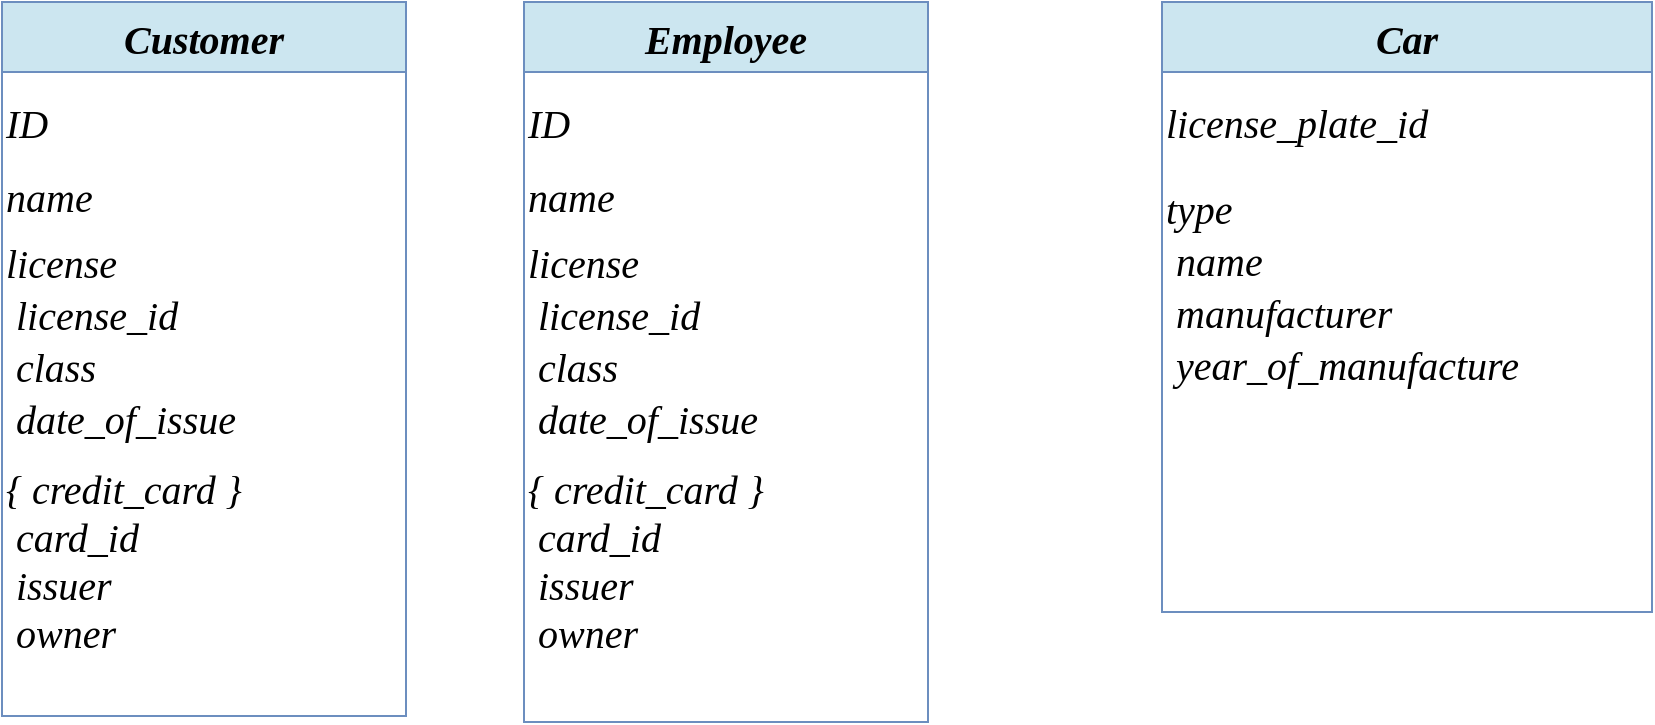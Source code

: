 <mxfile version="20.6.0" type="github">
  <diagram id="R2lEEEUBdFMjLlhIrx00" name="Page-1">
    <mxGraphModel dx="1530" dy="1292" grid="0" gridSize="10" guides="1" tooltips="1" connect="1" arrows="1" fold="1" page="1" pageScale="1" pageWidth="1654" pageHeight="1169" math="0" shadow="0" extFonts="Permanent Marker^https://fonts.googleapis.com/css?family=Permanent+Marker">
      <root>
        <mxCell id="0" />
        <mxCell id="1" parent="0" />
        <mxCell id="NqXaYbxikYc5zeVfJTju-1" value="&lt;font data-font-src=&quot;https://fonts.googleapis.com/css?family=Spectral&quot; face=&quot;Spectral&quot; style=&quot;font-size: 20px;&quot;&gt;&lt;i&gt;Customer&lt;/i&gt;&lt;/font&gt;" style="swimlane;whiteSpace=wrap;html=1;startSize=35;fillColor=#CCE6F0;strokeColor=#6c8ebf;" vertex="1" parent="1">
          <mxGeometry x="169" y="130" width="202" height="357" as="geometry" />
        </mxCell>
        <mxCell id="NqXaYbxikYc5zeVfJTju-6" value="&lt;font data-font-src=&quot;https://fonts.googleapis.com/css?family=Spectral&quot; face=&quot;Spectral&quot;&gt;&lt;i&gt;license&lt;br&gt;&lt;span style=&quot;white-space: pre;&quot;&gt;&lt;span style=&quot;white-space: pre;&quot;&gt;	&lt;/span&gt;license_id&lt;br&gt;&lt;span style=&quot;white-space: pre;&quot;&gt;	&lt;/span&gt;class&lt;br&gt;&lt;span style=&quot;white-space: pre;&quot;&gt;	&lt;/span&gt;date_of_issue&lt;br&gt;&lt;/span&gt;&lt;/i&gt;&lt;/font&gt;" style="text;html=1;align=left;verticalAlign=middle;resizable=0;points=[];autosize=1;strokeColor=none;fillColor=none;fontSize=20;fontFamily=Courier New;" vertex="1" parent="NqXaYbxikYc5zeVfJTju-1">
          <mxGeometry y="115" width="178" height="110" as="geometry" />
        </mxCell>
        <mxCell id="NqXaYbxikYc5zeVfJTju-3" value="&lt;font data-font-src=&quot;https://fonts.googleapis.com/css?family=Spectral&quot; face=&quot;Spectral&quot;&gt;&lt;i&gt;ID&lt;br&gt;&lt;/i&gt;&lt;/font&gt;" style="text;html=1;align=left;verticalAlign=middle;resizable=0;points=[];autosize=1;strokeColor=none;fillColor=none;fontSize=20;fontFamily=Courier New;" vertex="1" parent="NqXaYbxikYc5zeVfJTju-1">
          <mxGeometry y="42" width="41" height="37" as="geometry" />
        </mxCell>
        <mxCell id="NqXaYbxikYc5zeVfJTju-11" value="&lt;div style=&quot;&quot;&gt;&lt;span style=&quot;background-color: initial;&quot;&gt;&lt;i&gt;{ credit_card }&lt;/i&gt;&lt;/span&gt;&lt;/div&gt;&lt;div style=&quot;&quot;&gt;&lt;span style=&quot;background-color: initial;&quot;&gt;&lt;i&gt;&lt;span style=&quot;white-space: pre;&quot;&gt;	&lt;/span&gt;card_id&lt;/i&gt;&lt;/span&gt;&lt;/div&gt;&lt;div style=&quot;&quot;&gt;&lt;span style=&quot;background-color: initial;&quot;&gt;&lt;i&gt;&lt;span style=&quot;white-space: pre;&quot;&gt;	&lt;/span&gt;issuer&lt;br&gt;&lt;/i&gt;&lt;/span&gt;&lt;/div&gt;&lt;div style=&quot;&quot;&gt;&lt;span style=&quot;background-color: initial;&quot;&gt;&lt;i&gt;&lt;span style=&quot;white-space: pre;&quot;&gt;	&lt;/span&gt;owner&lt;/i&gt;&lt;br&gt;&lt;/span&gt;&lt;/div&gt;" style="text;html=1;align=left;verticalAlign=middle;resizable=0;points=[];autosize=1;strokeColor=none;fillColor=none;fontSize=20;fontFamily=Spectral;" vertex="1" parent="NqXaYbxikYc5zeVfJTju-1">
          <mxGeometry y="225" width="138" height="108" as="geometry" />
        </mxCell>
        <mxCell id="NqXaYbxikYc5zeVfJTju-18" value="name" style="text;html=1;align=left;verticalAlign=middle;resizable=0;points=[];autosize=1;strokeColor=none;fillColor=none;fontSize=20;fontFamily=Spectral;fontStyle=2" vertex="1" parent="NqXaYbxikYc5zeVfJTju-1">
          <mxGeometry y="79" width="66" height="36" as="geometry" />
        </mxCell>
        <mxCell id="NqXaYbxikYc5zeVfJTju-8" value="&lt;font data-font-src=&quot;https://fonts.googleapis.com/css?family=Spectral&quot; face=&quot;Spectral&quot; style=&quot;font-size: 20px;&quot;&gt;&lt;i&gt;Employee&lt;/i&gt;&lt;/font&gt;" style="swimlane;whiteSpace=wrap;html=1;startSize=35;fillColor=#CCE6F0;strokeColor=#6c8ebf;" vertex="1" parent="1">
          <mxGeometry x="430" y="130" width="202" height="360" as="geometry" />
        </mxCell>
        <mxCell id="NqXaYbxikYc5zeVfJTju-10" value="&lt;font data-font-src=&quot;https://fonts.googleapis.com/css?family=Spectral&quot; face=&quot;Spectral&quot;&gt;&lt;i&gt;ID&lt;/i&gt;&lt;/font&gt;" style="text;html=1;align=left;verticalAlign=middle;resizable=0;points=[];autosize=1;strokeColor=none;fillColor=none;fontSize=20;fontFamily=Courier New;" vertex="1" parent="NqXaYbxikYc5zeVfJTju-8">
          <mxGeometry y="42" width="41" height="37" as="geometry" />
        </mxCell>
        <mxCell id="NqXaYbxikYc5zeVfJTju-12" value="&lt;font data-font-src=&quot;https://fonts.googleapis.com/css?family=Spectral&quot; face=&quot;Spectral&quot;&gt;&lt;i&gt;license&lt;br&gt;&lt;span style=&quot;white-space: pre;&quot;&gt;&lt;span style=&quot;white-space: pre;&quot;&gt;	&lt;/span&gt;license_id&lt;br&gt;&lt;span style=&quot;white-space: pre;&quot;&gt;	&lt;/span&gt;class&lt;br&gt;&lt;span style=&quot;white-space: pre;&quot;&gt;	&lt;/span&gt;date_of_issue&lt;br&gt;&lt;/span&gt;&lt;/i&gt;&lt;/font&gt;" style="text;html=1;align=left;verticalAlign=middle;resizable=0;points=[];autosize=1;strokeColor=none;fillColor=none;fontSize=20;fontFamily=Courier New;" vertex="1" parent="NqXaYbxikYc5zeVfJTju-8">
          <mxGeometry y="115" width="178" height="110" as="geometry" />
        </mxCell>
        <mxCell id="NqXaYbxikYc5zeVfJTju-13" value="&lt;div style=&quot;&quot;&gt;&lt;span style=&quot;background-color: initial;&quot;&gt;&lt;i&gt;{ credit_card }&lt;/i&gt;&lt;/span&gt;&lt;/div&gt;&lt;div style=&quot;&quot;&gt;&lt;span style=&quot;background-color: initial;&quot;&gt;&lt;i&gt;&lt;span style=&quot;white-space: pre;&quot;&gt;	&lt;/span&gt;card_id&lt;/i&gt;&lt;/span&gt;&lt;/div&gt;&lt;div style=&quot;&quot;&gt;&lt;span style=&quot;background-color: initial;&quot;&gt;&lt;i&gt;&lt;span style=&quot;white-space: pre;&quot;&gt;	&lt;/span&gt;issuer&lt;br&gt;&lt;/i&gt;&lt;/span&gt;&lt;/div&gt;&lt;div style=&quot;&quot;&gt;&lt;span style=&quot;background-color: initial;&quot;&gt;&lt;i&gt;&lt;span style=&quot;white-space: pre;&quot;&gt;	&lt;/span&gt;owner&lt;/i&gt;&lt;br&gt;&lt;/span&gt;&lt;/div&gt;" style="text;html=1;align=left;verticalAlign=middle;resizable=0;points=[];autosize=1;strokeColor=none;fillColor=none;fontSize=20;fontFamily=Spectral;" vertex="1" parent="NqXaYbxikYc5zeVfJTju-8">
          <mxGeometry y="225" width="138" height="108" as="geometry" />
        </mxCell>
        <mxCell id="NqXaYbxikYc5zeVfJTju-21" value="name" style="text;html=1;align=left;verticalAlign=middle;resizable=0;points=[];autosize=1;strokeColor=none;fillColor=none;fontSize=20;fontFamily=Spectral;fontStyle=2" vertex="1" parent="NqXaYbxikYc5zeVfJTju-8">
          <mxGeometry y="79" width="66" height="36" as="geometry" />
        </mxCell>
        <mxCell id="NqXaYbxikYc5zeVfJTju-14" value="&lt;font face=&quot;Spectral&quot;&gt;&lt;span style=&quot;font-size: 20px;&quot;&gt;&lt;i&gt;Car&lt;/i&gt;&lt;/span&gt;&lt;/font&gt;" style="swimlane;whiteSpace=wrap;html=1;startSize=35;fillColor=#CCE6F0;strokeColor=#6c8ebf;" vertex="1" parent="1">
          <mxGeometry x="749" y="130" width="245" height="305" as="geometry" />
        </mxCell>
        <mxCell id="NqXaYbxikYc5zeVfJTju-15" value="&lt;font face=&quot;Spectral&quot;&gt;&lt;i&gt;license_plate_id&lt;/i&gt;&lt;/font&gt;" style="text;html=1;align=left;verticalAlign=middle;resizable=0;points=[];autosize=1;strokeColor=none;fillColor=none;fontSize=20;fontFamily=Courier New;" vertex="1" parent="NqXaYbxikYc5zeVfJTju-14">
          <mxGeometry y="42" width="161" height="37" as="geometry" />
        </mxCell>
        <mxCell id="NqXaYbxikYc5zeVfJTju-16" value="&lt;font data-font-src=&quot;https://fonts.googleapis.com/css?family=Spectral&quot; face=&quot;Spectral&quot;&gt;&lt;i&gt;&lt;span style=&quot;white-space: pre;&quot;&gt;type&lt;br&gt;&lt;span style=&quot;white-space: pre;&quot;&gt;	&lt;/span&gt;name&lt;br&gt;&lt;span style=&quot;white-space: pre;&quot;&gt;	&lt;/span&gt;manufacturer&lt;br/&gt;&lt;span style=&quot;white-space: pre;&quot;&gt;	&lt;/span&gt;year_of_manufacture&lt;br&gt;&lt;/span&gt;&lt;/i&gt;&lt;/font&gt;" style="text;html=1;align=left;verticalAlign=middle;resizable=0;points=[];autosize=1;strokeColor=none;fillColor=none;fontSize=20;fontFamily=Courier New;" vertex="1" parent="NqXaYbxikYc5zeVfJTju-14">
          <mxGeometry y="88" width="245" height="110" as="geometry" />
        </mxCell>
      </root>
    </mxGraphModel>
  </diagram>
</mxfile>
